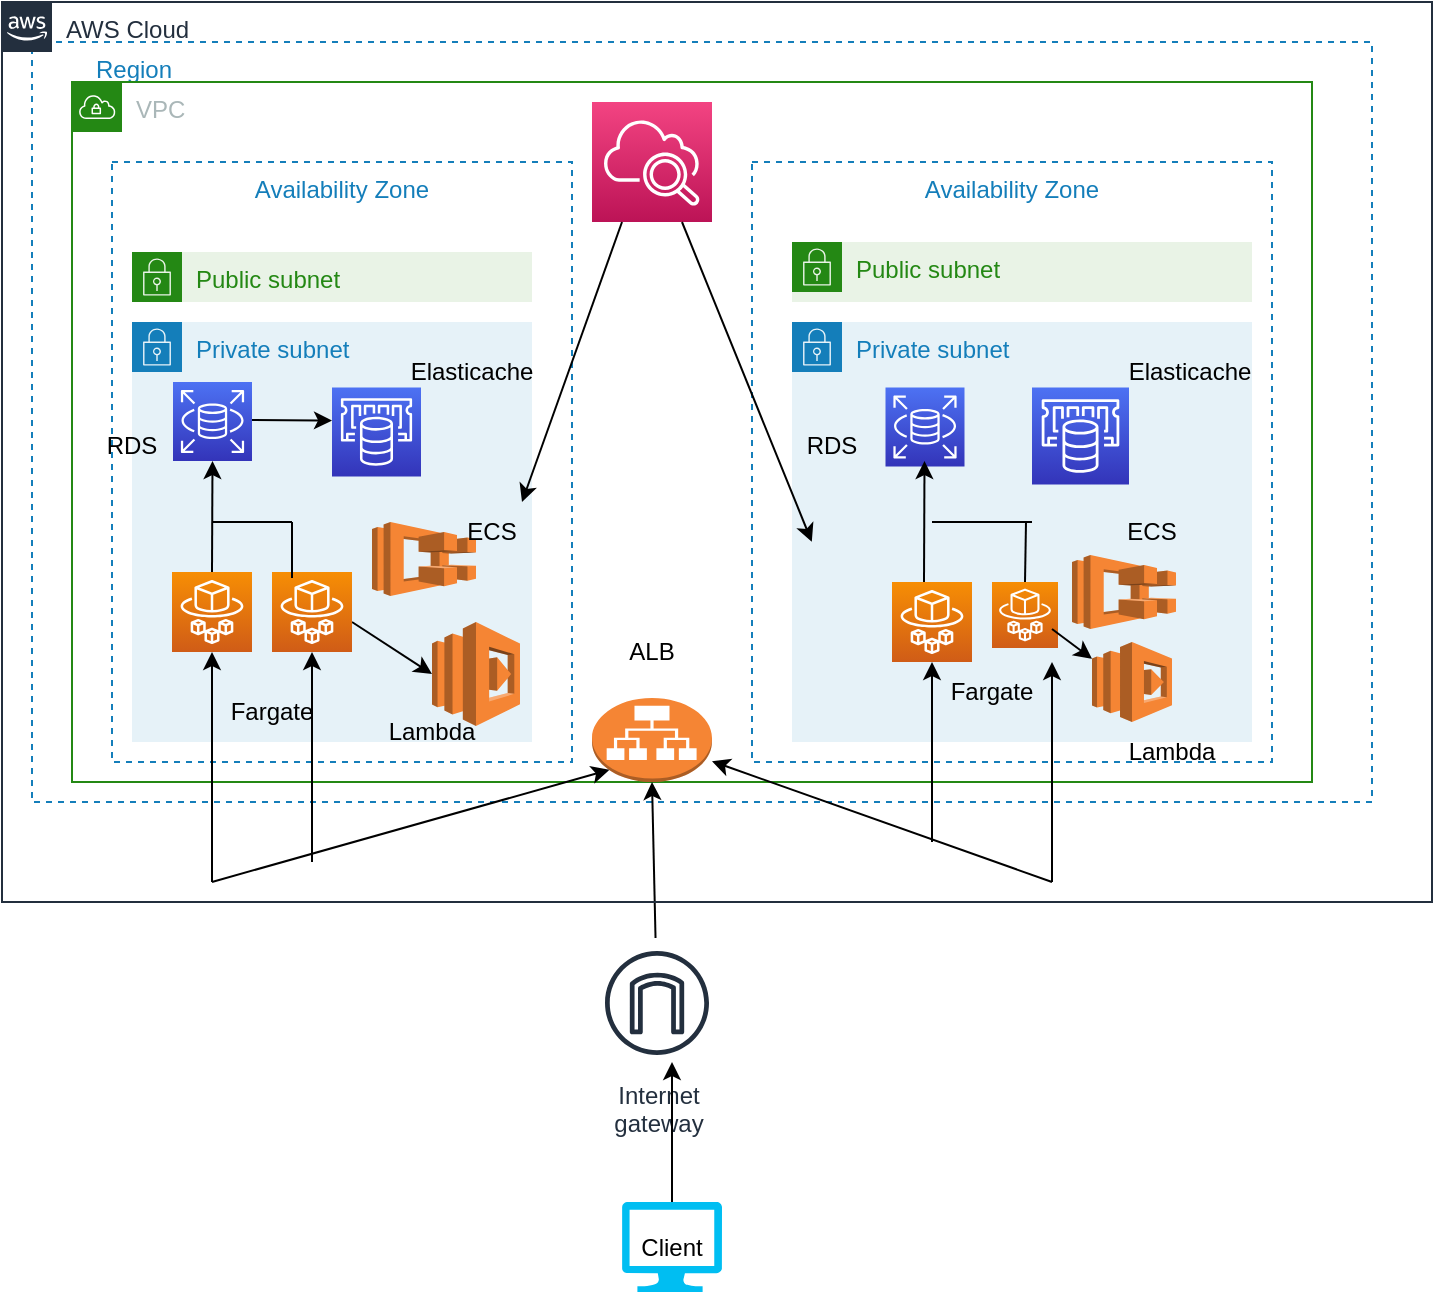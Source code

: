 <mxfile version="16.5.6" type="github">
  <diagram id="pVhhnxMKM2QqhEdTGyPi" name="Page-1">
    <mxGraphModel dx="782" dy="436" grid="1" gridSize="10" guides="1" tooltips="1" connect="1" arrows="1" fold="1" page="1" pageScale="1" pageWidth="700" pageHeight="1000" math="0" shadow="0">
      <root>
        <mxCell id="0" />
        <mxCell id="1" parent="0" />
        <mxCell id="V_iwW__XcrFmSabZoZmK-1" value="Region" style="points=[[0,0],[0.25,0],[0.5,0],[0.75,0],[1,0],[1,0.25],[1,0.5],[1,0.75],[1,1],[0.75,1],[0.5,1],[0.25,1],[0,1],[0,0.75],[0,0.5],[0,0.25]];outlineConnect=0;gradientColor=none;html=1;whiteSpace=wrap;fontSize=12;fontStyle=0;container=1;pointerEvents=0;collapsible=0;recursiveResize=0;shape=mxgraph.aws4.group;grIcon=mxgraph.aws4.group_region.europe;strokeColor=#147EBA;fillColor=none;verticalAlign=top;align=left;spacingLeft=30;fontColor=#147EBA;dashed=1;" parent="1" vertex="1">
          <mxGeometry x="20" y="20" width="670" height="380" as="geometry" />
        </mxCell>
        <mxCell id="V_iwW__XcrFmSabZoZmK-2" value="VPC" style="points=[[0,0],[0.25,0],[0.5,0],[0.75,0],[1,0],[1,0.25],[1,0.5],[1,0.75],[1,1],[0.75,1],[0.5,1],[0.25,1],[0,1],[0,0.75],[0,0.5],[0,0.25]];outlineConnect=0;gradientColor=none;html=1;whiteSpace=wrap;fontSize=12;fontStyle=0;container=1;pointerEvents=0;collapsible=0;recursiveResize=0;shape=mxgraph.aws4.group;grIcon=mxgraph.aws4.group_vpc;strokeColor=#248814;fillColor=none;verticalAlign=top;align=left;spacingLeft=30;fontColor=#AAB7B8;dashed=0;" parent="V_iwW__XcrFmSabZoZmK-1" vertex="1">
          <mxGeometry x="20" y="20" width="620" height="350" as="geometry" />
        </mxCell>
        <object label="Availability Zone" id="V_iwW__XcrFmSabZoZmK-3">
          <mxCell style="fillColor=none;strokeColor=#147EBA;dashed=1;verticalAlign=top;fontStyle=0;fontColor=#147EBA;" parent="V_iwW__XcrFmSabZoZmK-2" vertex="1">
            <mxGeometry x="20" y="40" width="230" height="300" as="geometry" />
          </mxCell>
        </object>
        <mxCell id="V_iwW__XcrFmSabZoZmK-4" value="Availability Zone" style="fillColor=none;strokeColor=#147EBA;dashed=1;verticalAlign=top;fontStyle=0;fontColor=#147EBA;" parent="V_iwW__XcrFmSabZoZmK-2" vertex="1">
          <mxGeometry x="340" y="40" width="260" height="300" as="geometry" />
        </mxCell>
        <mxCell id="V_iwW__XcrFmSabZoZmK-5" value="Public subnet" style="points=[[0,0],[0.25,0],[0.5,0],[0.75,0],[1,0],[1,0.25],[1,0.5],[1,0.75],[1,1],[0.75,1],[0.5,1],[0.25,1],[0,1],[0,0.75],[0,0.5],[0,0.25]];outlineConnect=0;gradientColor=none;html=1;whiteSpace=wrap;fontSize=12;fontStyle=0;container=1;pointerEvents=0;collapsible=0;recursiveResize=0;shape=mxgraph.aws4.group;grIcon=mxgraph.aws4.group_security_group;grStroke=0;strokeColor=#248814;fillColor=#E9F3E6;verticalAlign=top;align=left;spacingLeft=30;fontColor=#248814;dashed=0;" parent="V_iwW__XcrFmSabZoZmK-2" vertex="1">
          <mxGeometry x="30" y="85" width="200" height="25" as="geometry" />
        </mxCell>
        <mxCell id="V_iwW__XcrFmSabZoZmK-6" value="Public subnet" style="points=[[0,0],[0.25,0],[0.5,0],[0.75,0],[1,0],[1,0.25],[1,0.5],[1,0.75],[1,1],[0.75,1],[0.5,1],[0.25,1],[0,1],[0,0.75],[0,0.5],[0,0.25]];outlineConnect=0;gradientColor=none;html=1;whiteSpace=wrap;fontSize=12;fontStyle=0;container=1;pointerEvents=0;collapsible=0;recursiveResize=0;shape=mxgraph.aws4.group;grIcon=mxgraph.aws4.group_security_group;grStroke=0;strokeColor=#248814;fillColor=#E9F3E6;verticalAlign=top;align=left;spacingLeft=30;fontColor=#248814;dashed=0;" parent="V_iwW__XcrFmSabZoZmK-2" vertex="1">
          <mxGeometry x="360" y="80" width="230" height="30" as="geometry" />
        </mxCell>
        <mxCell id="V_iwW__XcrFmSabZoZmK-79" value="" style="endArrow=classic;html=1;rounded=0;" parent="V_iwW__XcrFmSabZoZmK-6" edge="1">
          <mxGeometry width="50" height="50" relative="1" as="geometry">
            <mxPoint x="42.75" y="139.75" as="sourcePoint" />
            <mxPoint x="42.75" y="79.75" as="targetPoint" />
          </mxGeometry>
        </mxCell>
        <mxCell id="V_iwW__XcrFmSabZoZmK-84" value="" style="endArrow=none;html=1;rounded=0;" parent="V_iwW__XcrFmSabZoZmK-6" edge="1">
          <mxGeometry width="50" height="50" relative="1" as="geometry">
            <mxPoint x="40" y="110" as="sourcePoint" />
            <mxPoint x="90" y="110" as="targetPoint" />
          </mxGeometry>
        </mxCell>
        <mxCell id="V_iwW__XcrFmSabZoZmK-87" value="" style="endArrow=none;html=1;rounded=0;" parent="V_iwW__XcrFmSabZoZmK-6" edge="1">
          <mxGeometry width="50" height="50" relative="1" as="geometry">
            <mxPoint x="89.5" y="150" as="sourcePoint" />
            <mxPoint x="90" y="110" as="targetPoint" />
          </mxGeometry>
        </mxCell>
        <mxCell id="V_iwW__XcrFmSabZoZmK-9" value="Private subnet" style="points=[[0,0],[0.25,0],[0.5,0],[0.75,0],[1,0],[1,0.25],[1,0.5],[1,0.75],[1,1],[0.75,1],[0.5,1],[0.25,1],[0,1],[0,0.75],[0,0.5],[0,0.25]];outlineConnect=0;gradientColor=none;html=1;whiteSpace=wrap;fontSize=12;fontStyle=0;container=0;pointerEvents=0;collapsible=0;recursiveResize=0;shape=mxgraph.aws4.group;grIcon=mxgraph.aws4.group_security_group;grStroke=0;strokeColor=#147EBA;fillColor=#E6F2F8;verticalAlign=top;align=left;spacingLeft=30;fontColor=#147EBA;dashed=0;" parent="V_iwW__XcrFmSabZoZmK-2" vertex="1">
          <mxGeometry x="30" y="120" width="200" height="210" as="geometry" />
        </mxCell>
        <mxCell id="V_iwW__XcrFmSabZoZmK-11" value="Private subnet" style="points=[[0,0],[0.25,0],[0.5,0],[0.75,0],[1,0],[1,0.25],[1,0.5],[1,0.75],[1,1],[0.75,1],[0.5,1],[0.25,1],[0,1],[0,0.75],[0,0.5],[0,0.25]];outlineConnect=0;gradientColor=none;html=1;whiteSpace=wrap;fontSize=12;fontStyle=0;container=0;pointerEvents=0;collapsible=0;recursiveResize=0;shape=mxgraph.aws4.group;grIcon=mxgraph.aws4.group_security_group;grStroke=0;strokeColor=#147EBA;fillColor=#E6F2F8;verticalAlign=top;align=left;spacingLeft=30;fontColor=#147EBA;dashed=0;" parent="V_iwW__XcrFmSabZoZmK-2" vertex="1">
          <mxGeometry x="360" y="120" width="230" height="210" as="geometry" />
        </mxCell>
        <mxCell id="V_iwW__XcrFmSabZoZmK-39" value="" style="endArrow=classic;html=1;rounded=0;entryX=0;entryY=0;entryDx=0;entryDy=0;" parent="V_iwW__XcrFmSabZoZmK-2" target="V_iwW__XcrFmSabZoZmK-91" edge="1">
          <mxGeometry width="50" height="50" relative="1" as="geometry">
            <mxPoint x="430" y="380" as="sourcePoint" />
            <mxPoint x="440" y="320" as="targetPoint" />
          </mxGeometry>
        </mxCell>
        <mxCell id="V_iwW__XcrFmSabZoZmK-40" value="" style="endArrow=classic;html=1;rounded=0;entryX=1;entryY=0;entryDx=0;entryDy=0;" parent="V_iwW__XcrFmSabZoZmK-2" target="V_iwW__XcrFmSabZoZmK-91" edge="1">
          <mxGeometry width="50" height="50" relative="1" as="geometry">
            <mxPoint x="490" y="400" as="sourcePoint" />
            <mxPoint x="490" y="320" as="targetPoint" />
          </mxGeometry>
        </mxCell>
        <mxCell id="V_iwW__XcrFmSabZoZmK-97" value="" style="sketch=0;points=[[0,0,0],[0.25,0,0],[0.5,0,0],[0.75,0,0],[1,0,0],[0,1,0],[0.25,1,0],[0.5,1,0],[0.75,1,0],[1,1,0],[0,0.25,0],[0,0.5,0],[0,0.75,0],[1,0.25,0],[1,0.5,0],[1,0.75,0]];points=[[0,0,0],[0.25,0,0],[0.5,0,0],[0.75,0,0],[1,0,0],[0,1,0],[0.25,1,0],[0.5,1,0],[0.75,1,0],[1,1,0],[0,0.25,0],[0,0.5,0],[0,0.75,0],[1,0.25,0],[1,0.5,0],[1,0.75,0]];outlineConnect=0;fontColor=#232F3E;gradientColor=#F34482;gradientDirection=north;fillColor=#BC1356;strokeColor=#ffffff;dashed=0;verticalLabelPosition=bottom;verticalAlign=top;align=center;html=1;fontSize=12;fontStyle=0;aspect=fixed;shape=mxgraph.aws4.resourceIcon;resIcon=mxgraph.aws4.cloudwatch_2;" parent="V_iwW__XcrFmSabZoZmK-2" vertex="1">
          <mxGeometry x="260" y="10" width="60" height="60" as="geometry" />
        </mxCell>
        <mxCell id="V_iwW__XcrFmSabZoZmK-49" value="" style="outlineConnect=0;dashed=0;verticalLabelPosition=bottom;verticalAlign=top;align=center;html=1;shape=mxgraph.aws3.ecs;fillColor=#F58534;gradientColor=none;" parent="V_iwW__XcrFmSabZoZmK-2" vertex="1">
          <mxGeometry x="150" y="220" width="52" height="37" as="geometry" />
        </mxCell>
        <mxCell id="V_iwW__XcrFmSabZoZmK-88" value="ECS" style="text;html=1;strokeColor=none;fillColor=none;align=center;verticalAlign=middle;whiteSpace=wrap;rounded=0;" parent="V_iwW__XcrFmSabZoZmK-2" vertex="1">
          <mxGeometry x="180" y="210" width="60" height="30" as="geometry" />
        </mxCell>
        <mxCell id="V_iwW__XcrFmSabZoZmK-99" value="" style="outlineConnect=0;dashed=0;verticalLabelPosition=bottom;verticalAlign=top;align=center;html=1;shape=mxgraph.aws3.lambda;fillColor=#F58534;gradientColor=none;" parent="V_iwW__XcrFmSabZoZmK-2" vertex="1">
          <mxGeometry x="510" y="280" width="40" height="40" as="geometry" />
        </mxCell>
        <mxCell id="V_iwW__XcrFmSabZoZmK-139" value="" style="endArrow=classic;html=1;rounded=0;entryX=0;entryY=0.5;entryDx=0;entryDy=0;entryPerimeter=0;" parent="V_iwW__XcrFmSabZoZmK-2" target="V_iwW__XcrFmSabZoZmK-138" edge="1">
          <mxGeometry width="50" height="50" relative="1" as="geometry">
            <mxPoint x="140" y="270" as="sourcePoint" />
            <mxPoint x="190" y="220" as="targetPoint" />
          </mxGeometry>
        </mxCell>
        <mxCell id="V_iwW__XcrFmSabZoZmK-144" value="" style="endArrow=classic;html=1;rounded=0;exitX=0.75;exitY=1;exitDx=0;exitDy=0;exitPerimeter=0;entryX=0.115;entryY=0.633;entryDx=0;entryDy=0;entryPerimeter=0;" parent="V_iwW__XcrFmSabZoZmK-2" source="V_iwW__XcrFmSabZoZmK-97" target="V_iwW__XcrFmSabZoZmK-4" edge="1">
          <mxGeometry width="50" height="50" relative="1" as="geometry">
            <mxPoint x="240" y="210" as="sourcePoint" />
            <mxPoint x="290" y="160" as="targetPoint" />
          </mxGeometry>
        </mxCell>
        <mxCell id="V_iwW__XcrFmSabZoZmK-145" value="" style="endArrow=classic;html=1;rounded=0;exitX=0.25;exitY=1;exitDx=0;exitDy=0;exitPerimeter=0;entryX=0.75;entryY=0;entryDx=0;entryDy=0;" parent="V_iwW__XcrFmSabZoZmK-2" source="V_iwW__XcrFmSabZoZmK-97" target="V_iwW__XcrFmSabZoZmK-88" edge="1">
          <mxGeometry width="50" height="50" relative="1" as="geometry">
            <mxPoint x="281" y="90" as="sourcePoint" />
            <mxPoint x="338.62" y="220" as="targetPoint" />
          </mxGeometry>
        </mxCell>
        <mxCell id="V_iwW__XcrFmSabZoZmK-18" value="" style="outlineConnect=0;dashed=0;verticalLabelPosition=bottom;verticalAlign=top;align=center;html=1;shape=mxgraph.aws3.application_load_balancer;fillColor=#F58534;gradientColor=none;" parent="V_iwW__XcrFmSabZoZmK-2" vertex="1">
          <mxGeometry x="260" y="308" width="60" height="42" as="geometry" />
        </mxCell>
        <mxCell id="V_iwW__XcrFmSabZoZmK-19" value="ALB&lt;br&gt;" style="text;html=1;strokeColor=none;fillColor=none;align=center;verticalAlign=middle;whiteSpace=wrap;rounded=0;" parent="V_iwW__XcrFmSabZoZmK-2" vertex="1">
          <mxGeometry x="260" y="270" width="60" height="30" as="geometry" />
        </mxCell>
        <mxCell id="V_iwW__XcrFmSabZoZmK-21" value="" style="sketch=0;points=[[0,0,0],[0.25,0,0],[0.5,0,0],[0.75,0,0],[1,0,0],[0,1,0],[0.25,1,0],[0.5,1,0],[0.75,1,0],[1,1,0],[0,0.25,0],[0,0.5,0],[0,0.75,0],[1,0.25,0],[1,0.5,0],[1,0.75,0]];outlineConnect=0;fontColor=#232F3E;gradientColor=#F78E04;gradientDirection=north;fillColor=#D05C17;strokeColor=#ffffff;dashed=0;verticalLabelPosition=bottom;verticalAlign=top;align=center;html=1;fontSize=12;fontStyle=0;aspect=fixed;shape=mxgraph.aws4.resourceIcon;resIcon=mxgraph.aws4.fargate;" parent="V_iwW__XcrFmSabZoZmK-2" vertex="1">
          <mxGeometry x="50" y="245" width="40" height="40" as="geometry" />
        </mxCell>
        <mxCell id="V_iwW__XcrFmSabZoZmK-23" value="" style="sketch=0;points=[[0,0,0],[0.25,0,0],[0.5,0,0],[0.75,0,0],[1,0,0],[0,1,0],[0.25,1,0],[0.5,1,0],[0.75,1,0],[1,1,0],[0,0.25,0],[0,0.5,0],[0,0.75,0],[1,0.25,0],[1,0.5,0],[1,0.75,0]];outlineConnect=0;fontColor=#232F3E;gradientColor=#F78E04;gradientDirection=north;fillColor=#D05C17;strokeColor=#ffffff;dashed=0;verticalLabelPosition=bottom;verticalAlign=top;align=center;html=1;fontSize=12;fontStyle=0;aspect=fixed;shape=mxgraph.aws4.resourceIcon;resIcon=mxgraph.aws4.fargate;" parent="V_iwW__XcrFmSabZoZmK-2" vertex="1">
          <mxGeometry x="100" y="245" width="40" height="40" as="geometry" />
        </mxCell>
        <mxCell id="V_iwW__XcrFmSabZoZmK-38" value="" style="endArrow=classic;html=1;rounded=0;entryX=0.5;entryY=1;entryDx=0;entryDy=0;entryPerimeter=0;" parent="V_iwW__XcrFmSabZoZmK-2" target="V_iwW__XcrFmSabZoZmK-23" edge="1">
          <mxGeometry width="50" height="50" relative="1" as="geometry">
            <mxPoint x="120" y="390" as="sourcePoint" />
            <mxPoint x="120" y="300" as="targetPoint" />
          </mxGeometry>
        </mxCell>
        <mxCell id="V_iwW__XcrFmSabZoZmK-85" value="" style="endArrow=none;html=1;rounded=0;" parent="V_iwW__XcrFmSabZoZmK-2" edge="1">
          <mxGeometry width="50" height="50" relative="1" as="geometry">
            <mxPoint x="110" y="248" as="sourcePoint" />
            <mxPoint x="110" y="220" as="targetPoint" />
          </mxGeometry>
        </mxCell>
        <mxCell id="V_iwW__XcrFmSabZoZmK-90" value="Fargate" style="text;html=1;strokeColor=none;fillColor=none;align=center;verticalAlign=middle;whiteSpace=wrap;rounded=0;" parent="V_iwW__XcrFmSabZoZmK-2" vertex="1">
          <mxGeometry x="70" y="300" width="60" height="30" as="geometry" />
        </mxCell>
        <mxCell id="V_iwW__XcrFmSabZoZmK-142" value="Lambda&lt;br&gt;" style="text;html=1;strokeColor=none;fillColor=none;align=center;verticalAlign=middle;whiteSpace=wrap;rounded=0;" parent="V_iwW__XcrFmSabZoZmK-2" vertex="1">
          <mxGeometry x="150" y="320" width="60" height="10" as="geometry" />
        </mxCell>
        <mxCell id="V_iwW__XcrFmSabZoZmK-73" value="" style="sketch=0;points=[[0,0,0],[0.25,0,0],[0.5,0,0],[0.75,0,0],[1,0,0],[0,1,0],[0.25,1,0],[0.5,1,0],[0.75,1,0],[1,1,0],[0,0.25,0],[0,0.5,0],[0,0.75,0],[1,0.25,0],[1,0.5,0],[1,0.75,0]];outlineConnect=0;fontColor=#232F3E;gradientColor=#4D72F3;gradientDirection=north;fillColor=#3334B9;strokeColor=#ffffff;dashed=0;verticalLabelPosition=bottom;verticalAlign=top;align=center;html=1;fontSize=12;fontStyle=0;aspect=fixed;shape=mxgraph.aws4.resourceIcon;resIcon=mxgraph.aws4.rds;" parent="V_iwW__XcrFmSabZoZmK-2" vertex="1">
          <mxGeometry x="50.5" y="150" width="39.5" height="39.5" as="geometry" />
        </mxCell>
        <mxCell id="V_iwW__XcrFmSabZoZmK-78" value="" style="endArrow=classic;html=1;rounded=0;exitX=0.5;exitY=0;exitDx=0;exitDy=0;exitPerimeter=0;entryX=0.5;entryY=1;entryDx=0;entryDy=0;entryPerimeter=0;" parent="V_iwW__XcrFmSabZoZmK-2" source="V_iwW__XcrFmSabZoZmK-21" target="V_iwW__XcrFmSabZoZmK-73" edge="1">
          <mxGeometry width="50" height="50" relative="1" as="geometry">
            <mxPoint x="60" y="212.25" as="sourcePoint" />
            <mxPoint x="80" y="182.25" as="targetPoint" />
          </mxGeometry>
        </mxCell>
        <mxCell id="V_iwW__XcrFmSabZoZmK-53" value="" style="sketch=0;points=[[0,0,0],[0.25,0,0],[0.5,0,0],[0.75,0,0],[1,0,0],[0,1,0],[0.25,1,0],[0.5,1,0],[0.75,1,0],[1,1,0],[0,0.25,0],[0,0.5,0],[0,0.75,0],[1,0.25,0],[1,0.5,0],[1,0.75,0]];outlineConnect=0;fontColor=#232F3E;gradientColor=#4D72F3;gradientDirection=north;fillColor=#3334B9;strokeColor=#ffffff;dashed=0;verticalLabelPosition=bottom;verticalAlign=top;align=center;html=1;fontSize=12;fontStyle=0;aspect=fixed;shape=mxgraph.aws4.resourceIcon;resIcon=mxgraph.aws4.elasticache;" parent="V_iwW__XcrFmSabZoZmK-2" vertex="1">
          <mxGeometry x="130" y="152.75" width="44.5" height="44.5" as="geometry" />
        </mxCell>
        <mxCell id="V_iwW__XcrFmSabZoZmK-155" value="" style="endArrow=classic;html=1;rounded=0;" parent="V_iwW__XcrFmSabZoZmK-2" edge="1">
          <mxGeometry width="50" height="50" relative="1" as="geometry">
            <mxPoint x="90" y="169" as="sourcePoint" />
            <mxPoint x="130" y="169.25" as="targetPoint" />
            <Array as="points" />
          </mxGeometry>
        </mxCell>
        <mxCell id="V_iwW__XcrFmSabZoZmK-156" value="RDS" style="text;html=1;strokeColor=none;fillColor=none;align=center;verticalAlign=middle;whiteSpace=wrap;rounded=0;" parent="V_iwW__XcrFmSabZoZmK-2" vertex="1">
          <mxGeometry x="350" y="167.25" width="60" height="30" as="geometry" />
        </mxCell>
        <mxCell id="V_iwW__XcrFmSabZoZmK-157" value="Elasticache" style="text;html=1;strokeColor=none;fillColor=none;align=center;verticalAlign=middle;whiteSpace=wrap;rounded=0;" parent="V_iwW__XcrFmSabZoZmK-2" vertex="1">
          <mxGeometry x="170" y="129.5" width="60" height="30" as="geometry" />
        </mxCell>
        <mxCell id="V_iwW__XcrFmSabZoZmK-34" value="" style="sketch=0;points=[[0,0,0],[0.25,0,0],[0.5,0,0],[0.75,0,0],[1,0,0],[0,1,0],[0.25,1,0],[0.5,1,0],[0.75,1,0],[1,1,0],[0,0.25,0],[0,0.5,0],[0,0.75,0],[1,0.25,0],[1,0.5,0],[1,0.75,0]];outlineConnect=0;fontColor=#232F3E;gradientColor=#F78E04;gradientDirection=north;fillColor=#D05C17;strokeColor=#ffffff;dashed=0;verticalLabelPosition=bottom;verticalAlign=top;align=center;html=1;fontSize=12;fontStyle=0;aspect=fixed;shape=mxgraph.aws4.resourceIcon;resIcon=mxgraph.aws4.fargate;" parent="V_iwW__XcrFmSabZoZmK-2" vertex="1">
          <mxGeometry x="410" y="250" width="40" height="40" as="geometry" />
        </mxCell>
        <mxCell id="V_iwW__XcrFmSabZoZmK-35" value="" style="sketch=0;points=[[0,0,0],[0.25,0,0],[0.5,0,0],[0.75,0,0],[1,0,0],[0,1,0],[0.25,1,0],[0.5,1,0],[0.75,1,0],[1,1,0],[0,0.25,0],[0,0.5,0],[0,0.75,0],[1,0.25,0],[1,0.5,0],[1,0.75,0]];outlineConnect=0;fontColor=#232F3E;gradientColor=#F78E04;gradientDirection=north;fillColor=#D05C17;strokeColor=#ffffff;dashed=0;verticalLabelPosition=bottom;verticalAlign=top;align=center;html=1;fontSize=12;fontStyle=0;aspect=fixed;shape=mxgraph.aws4.resourceIcon;resIcon=mxgraph.aws4.fargate;" parent="V_iwW__XcrFmSabZoZmK-2" vertex="1">
          <mxGeometry x="460" y="250" width="33" height="33" as="geometry" />
        </mxCell>
        <mxCell id="V_iwW__XcrFmSabZoZmK-50" value="" style="outlineConnect=0;dashed=0;verticalLabelPosition=bottom;verticalAlign=top;align=center;html=1;shape=mxgraph.aws3.ecs;fillColor=#F58534;gradientColor=none;" parent="V_iwW__XcrFmSabZoZmK-2" vertex="1">
          <mxGeometry x="500" y="236.5" width="52" height="37" as="geometry" />
        </mxCell>
        <mxCell id="V_iwW__XcrFmSabZoZmK-89" value="ECS" style="text;html=1;strokeColor=none;fillColor=none;align=center;verticalAlign=middle;whiteSpace=wrap;rounded=0;" parent="V_iwW__XcrFmSabZoZmK-2" vertex="1">
          <mxGeometry x="510" y="210" width="60" height="30" as="geometry" />
        </mxCell>
        <mxCell id="V_iwW__XcrFmSabZoZmK-91" value="Fargate" style="text;html=1;strokeColor=none;fillColor=none;align=center;verticalAlign=middle;whiteSpace=wrap;rounded=0;" parent="V_iwW__XcrFmSabZoZmK-2" vertex="1">
          <mxGeometry x="430" y="290" width="60" height="30" as="geometry" />
        </mxCell>
        <mxCell id="V_iwW__XcrFmSabZoZmK-141" value="" style="endArrow=classic;html=1;rounded=0;entryX=0;entryY=0.21;entryDx=0;entryDy=0;entryPerimeter=0;" parent="V_iwW__XcrFmSabZoZmK-2" target="V_iwW__XcrFmSabZoZmK-99" edge="1">
          <mxGeometry width="50" height="50" relative="1" as="geometry">
            <mxPoint x="490" y="273.5" as="sourcePoint" />
            <mxPoint x="530" y="299.5" as="targetPoint" />
          </mxGeometry>
        </mxCell>
        <mxCell id="V_iwW__XcrFmSabZoZmK-143" value="Lambda&lt;br&gt;" style="text;html=1;strokeColor=none;fillColor=none;align=center;verticalAlign=middle;whiteSpace=wrap;rounded=0;" parent="V_iwW__XcrFmSabZoZmK-2" vertex="1">
          <mxGeometry x="520" y="330" width="60" height="10" as="geometry" />
        </mxCell>
        <mxCell id="V_iwW__XcrFmSabZoZmK-52" value="" style="sketch=0;points=[[0,0,0],[0.25,0,0],[0.5,0,0],[0.75,0,0],[1,0,0],[0,1,0],[0.25,1,0],[0.5,1,0],[0.75,1,0],[1,1,0],[0,0.25,0],[0,0.5,0],[0,0.75,0],[1,0.25,0],[1,0.5,0],[1,0.75,0]];outlineConnect=0;fontColor=#232F3E;gradientColor=#4D72F3;gradientDirection=north;fillColor=#3334B9;strokeColor=#ffffff;dashed=0;verticalLabelPosition=bottom;verticalAlign=top;align=center;html=1;fontSize=12;fontStyle=0;aspect=fixed;shape=mxgraph.aws4.resourceIcon;resIcon=mxgraph.aws4.rds;" parent="V_iwW__XcrFmSabZoZmK-2" vertex="1">
          <mxGeometry x="406.75" y="152.75" width="39.5" height="39.5" as="geometry" />
        </mxCell>
        <mxCell id="V_iwW__XcrFmSabZoZmK-75" value="" style="sketch=0;points=[[0,0,0],[0.25,0,0],[0.5,0,0],[0.75,0,0],[1,0,0],[0,1,0],[0.25,1,0],[0.5,1,0],[0.75,1,0],[1,1,0],[0,0.25,0],[0,0.5,0],[0,0.75,0],[1,0.25,0],[1,0.5,0],[1,0.75,0]];outlineConnect=0;fontColor=#232F3E;gradientColor=#4D72F3;gradientDirection=north;fillColor=#3334B9;strokeColor=#ffffff;dashed=0;verticalLabelPosition=bottom;verticalAlign=top;align=center;html=1;fontSize=12;fontStyle=0;aspect=fixed;shape=mxgraph.aws4.resourceIcon;resIcon=mxgraph.aws4.elasticache;" parent="V_iwW__XcrFmSabZoZmK-2" vertex="1">
          <mxGeometry x="480" y="152.75" width="48.5" height="48.5" as="geometry" />
        </mxCell>
        <mxCell id="V_iwW__XcrFmSabZoZmK-158" value="Elasticache" style="text;html=1;strokeColor=none;fillColor=none;align=center;verticalAlign=middle;whiteSpace=wrap;rounded=0;" parent="V_iwW__XcrFmSabZoZmK-2" vertex="1">
          <mxGeometry x="528.5" y="129.5" width="60" height="30" as="geometry" />
        </mxCell>
        <mxCell id="V_iwW__XcrFmSabZoZmK-162" value="" style="endArrow=classic;html=1;rounded=0;entryX=0.5;entryY=1;entryDx=0;entryDy=0;entryPerimeter=0;" parent="V_iwW__XcrFmSabZoZmK-2" edge="1">
          <mxGeometry width="50" height="50" relative="1" as="geometry">
            <mxPoint x="426" y="250" as="sourcePoint" />
            <mxPoint x="426.25" y="189.5" as="targetPoint" />
          </mxGeometry>
        </mxCell>
        <mxCell id="V_iwW__XcrFmSabZoZmK-164" value="" style="endArrow=none;html=1;rounded=0;" parent="V_iwW__XcrFmSabZoZmK-2" edge="1">
          <mxGeometry width="50" height="50" relative="1" as="geometry">
            <mxPoint x="430" y="220" as="sourcePoint" />
            <mxPoint x="480" y="220" as="targetPoint" />
          </mxGeometry>
        </mxCell>
        <mxCell id="V_iwW__XcrFmSabZoZmK-160" value="RDS" style="text;html=1;strokeColor=none;fillColor=none;align=center;verticalAlign=middle;whiteSpace=wrap;rounded=0;" parent="V_iwW__XcrFmSabZoZmK-2" vertex="1">
          <mxGeometry y="167.25" width="60" height="30" as="geometry" />
        </mxCell>
        <mxCell id="V_iwW__XcrFmSabZoZmK-12" value="" style="verticalLabelPosition=bottom;html=1;verticalAlign=top;align=center;strokeColor=none;fillColor=#00BEF2;shape=mxgraph.azure.computer;pointerEvents=1;" parent="1" vertex="1">
          <mxGeometry x="315" y="600" width="50" height="45" as="geometry" />
        </mxCell>
        <mxCell id="V_iwW__XcrFmSabZoZmK-13" value="&lt;br&gt;Client" style="text;html=1;strokeColor=none;fillColor=none;align=center;verticalAlign=middle;whiteSpace=wrap;rounded=0;" parent="1" vertex="1">
          <mxGeometry x="310" y="600" width="60" height="30" as="geometry" />
        </mxCell>
        <mxCell id="V_iwW__XcrFmSabZoZmK-20" value="" style="endArrow=classic;html=1;rounded=0;" parent="1" edge="1" source="nJT7jwlhTXtfkD8oVDGP-4">
          <mxGeometry width="50" height="50" relative="1" as="geometry">
            <mxPoint x="330" y="470" as="sourcePoint" />
            <mxPoint x="330" y="390" as="targetPoint" />
          </mxGeometry>
        </mxCell>
        <mxCell id="V_iwW__XcrFmSabZoZmK-37" value="" style="endArrow=classic;html=1;rounded=0;entryX=0.5;entryY=1;entryDx=0;entryDy=0;entryPerimeter=0;" parent="1" target="V_iwW__XcrFmSabZoZmK-21" edge="1">
          <mxGeometry width="50" height="50" relative="1" as="geometry">
            <mxPoint x="110" y="440" as="sourcePoint" />
            <mxPoint x="120" y="460" as="targetPoint" />
          </mxGeometry>
        </mxCell>
        <mxCell id="V_iwW__XcrFmSabZoZmK-47" value="" style="endArrow=classic;html=1;rounded=0;entryX=0.145;entryY=0.855;entryDx=0;entryDy=0;entryPerimeter=0;" parent="1" target="V_iwW__XcrFmSabZoZmK-18" edge="1">
          <mxGeometry width="50" height="50" relative="1" as="geometry">
            <mxPoint x="110" y="440" as="sourcePoint" />
            <mxPoint x="310" y="440" as="targetPoint" />
          </mxGeometry>
        </mxCell>
        <mxCell id="V_iwW__XcrFmSabZoZmK-48" value="" style="endArrow=classic;html=1;rounded=0;" parent="1" target="V_iwW__XcrFmSabZoZmK-18" edge="1">
          <mxGeometry width="50" height="50" relative="1" as="geometry">
            <mxPoint x="530" y="440" as="sourcePoint" />
            <mxPoint x="370" y="440" as="targetPoint" />
          </mxGeometry>
        </mxCell>
        <mxCell id="V_iwW__XcrFmSabZoZmK-81" value="" style="endArrow=none;html=1;rounded=0;" parent="1" edge="1">
          <mxGeometry width="50" height="50" relative="1" as="geometry">
            <mxPoint x="110" y="260" as="sourcePoint" />
            <mxPoint x="150" y="260" as="targetPoint" />
          </mxGeometry>
        </mxCell>
        <mxCell id="V_iwW__XcrFmSabZoZmK-138" value="" style="outlineConnect=0;dashed=0;verticalLabelPosition=bottom;verticalAlign=top;align=center;html=1;shape=mxgraph.aws3.lambda;fillColor=#F58534;gradientColor=none;" parent="1" vertex="1">
          <mxGeometry x="220" y="310" width="44" height="52" as="geometry" />
        </mxCell>
        <mxCell id="V_iwW__XcrFmSabZoZmK-166" value="" style="endArrow=none;html=1;rounded=0;entryX=0.5;entryY=0;entryDx=0;entryDy=0;entryPerimeter=0;" parent="1" target="V_iwW__XcrFmSabZoZmK-35" edge="1">
          <mxGeometry width="50" height="50" relative="1" as="geometry">
            <mxPoint x="517" y="260" as="sourcePoint" />
            <mxPoint x="510" y="270" as="targetPoint" />
          </mxGeometry>
        </mxCell>
        <mxCell id="nJT7jwlhTXtfkD8oVDGP-4" value="Internet&#xa;gateway" style="sketch=0;outlineConnect=0;fontColor=#232F3E;gradientColor=none;strokeColor=#232F3E;fillColor=#ffffff;dashed=0;verticalLabelPosition=bottom;verticalAlign=top;align=center;html=1;fontSize=12;fontStyle=0;aspect=fixed;shape=mxgraph.aws4.resourceIcon;resIcon=mxgraph.aws4.internet_gateway;" vertex="1" parent="1">
          <mxGeometry x="300" y="468" width="65" height="65" as="geometry" />
        </mxCell>
        <mxCell id="nJT7jwlhTXtfkD8oVDGP-6" value="" style="endArrow=classic;html=1;rounded=0;exitX=0.5;exitY=0;exitDx=0;exitDy=0;" edge="1" parent="1" source="V_iwW__XcrFmSabZoZmK-13">
          <mxGeometry width="50" height="50" relative="1" as="geometry">
            <mxPoint x="390" y="600" as="sourcePoint" />
            <mxPoint x="340" y="530" as="targetPoint" />
          </mxGeometry>
        </mxCell>
        <mxCell id="nJT7jwlhTXtfkD8oVDGP-7" value="AWS Cloud" style="points=[[0,0],[0.25,0],[0.5,0],[0.75,0],[1,0],[1,0.25],[1,0.5],[1,0.75],[1,1],[0.75,1],[0.5,1],[0.25,1],[0,1],[0,0.75],[0,0.5],[0,0.25]];outlineConnect=0;gradientColor=none;html=1;whiteSpace=wrap;fontSize=12;fontStyle=0;container=1;pointerEvents=0;collapsible=0;recursiveResize=0;shape=mxgraph.aws4.group;grIcon=mxgraph.aws4.group_aws_cloud_alt;strokeColor=#232F3E;fillColor=none;verticalAlign=top;align=left;spacingLeft=30;fontColor=#232F3E;dashed=0;" vertex="1" parent="1">
          <mxGeometry x="5" width="715" height="450" as="geometry" />
        </mxCell>
      </root>
    </mxGraphModel>
  </diagram>
</mxfile>
